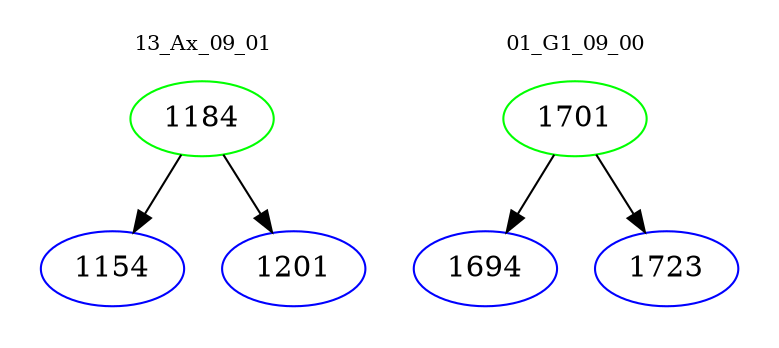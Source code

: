 digraph{
subgraph cluster_0 {
color = white
label = "13_Ax_09_01";
fontsize=10;
T0_1184 [label="1184", color="green"]
T0_1184 -> T0_1154 [color="black"]
T0_1154 [label="1154", color="blue"]
T0_1184 -> T0_1201 [color="black"]
T0_1201 [label="1201", color="blue"]
}
subgraph cluster_1 {
color = white
label = "01_G1_09_00";
fontsize=10;
T1_1701 [label="1701", color="green"]
T1_1701 -> T1_1694 [color="black"]
T1_1694 [label="1694", color="blue"]
T1_1701 -> T1_1723 [color="black"]
T1_1723 [label="1723", color="blue"]
}
}
